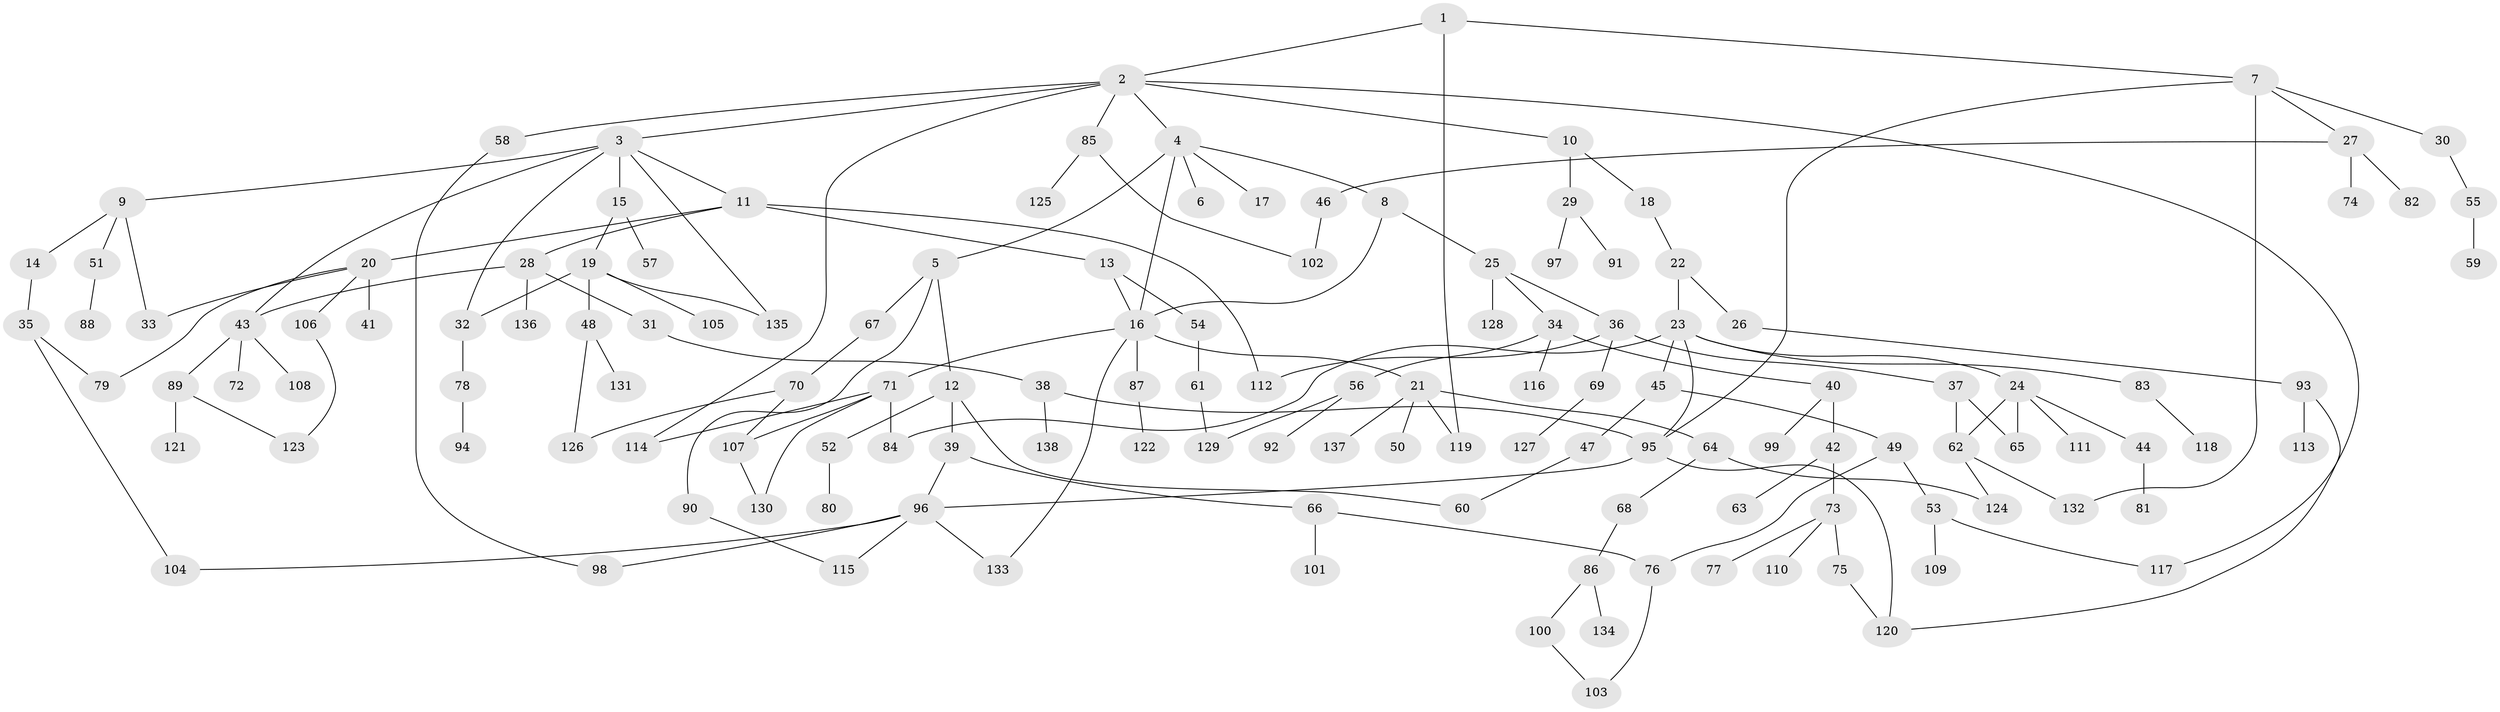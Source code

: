// Generated by graph-tools (version 1.1) at 2025/41/03/09/25 04:41:11]
// undirected, 138 vertices, 171 edges
graph export_dot {
graph [start="1"]
  node [color=gray90,style=filled];
  1;
  2;
  3;
  4;
  5;
  6;
  7;
  8;
  9;
  10;
  11;
  12;
  13;
  14;
  15;
  16;
  17;
  18;
  19;
  20;
  21;
  22;
  23;
  24;
  25;
  26;
  27;
  28;
  29;
  30;
  31;
  32;
  33;
  34;
  35;
  36;
  37;
  38;
  39;
  40;
  41;
  42;
  43;
  44;
  45;
  46;
  47;
  48;
  49;
  50;
  51;
  52;
  53;
  54;
  55;
  56;
  57;
  58;
  59;
  60;
  61;
  62;
  63;
  64;
  65;
  66;
  67;
  68;
  69;
  70;
  71;
  72;
  73;
  74;
  75;
  76;
  77;
  78;
  79;
  80;
  81;
  82;
  83;
  84;
  85;
  86;
  87;
  88;
  89;
  90;
  91;
  92;
  93;
  94;
  95;
  96;
  97;
  98;
  99;
  100;
  101;
  102;
  103;
  104;
  105;
  106;
  107;
  108;
  109;
  110;
  111;
  112;
  113;
  114;
  115;
  116;
  117;
  118;
  119;
  120;
  121;
  122;
  123;
  124;
  125;
  126;
  127;
  128;
  129;
  130;
  131;
  132;
  133;
  134;
  135;
  136;
  137;
  138;
  1 -- 2;
  1 -- 7;
  1 -- 119;
  2 -- 3;
  2 -- 4;
  2 -- 10;
  2 -- 58;
  2 -- 85;
  2 -- 114;
  2 -- 117;
  3 -- 9;
  3 -- 11;
  3 -- 15;
  3 -- 32;
  3 -- 135;
  3 -- 43;
  4 -- 5;
  4 -- 6;
  4 -- 8;
  4 -- 16;
  4 -- 17;
  5 -- 12;
  5 -- 67;
  5 -- 90;
  7 -- 27;
  7 -- 30;
  7 -- 95;
  7 -- 132;
  8 -- 25;
  8 -- 16;
  9 -- 14;
  9 -- 33;
  9 -- 51;
  10 -- 18;
  10 -- 29;
  11 -- 13;
  11 -- 20;
  11 -- 28;
  11 -- 112;
  12 -- 39;
  12 -- 52;
  12 -- 60;
  13 -- 54;
  13 -- 16;
  14 -- 35;
  15 -- 19;
  15 -- 57;
  16 -- 21;
  16 -- 71;
  16 -- 87;
  16 -- 133;
  18 -- 22;
  19 -- 48;
  19 -- 105;
  19 -- 32;
  19 -- 135;
  20 -- 41;
  20 -- 79;
  20 -- 106;
  20 -- 33;
  21 -- 50;
  21 -- 64;
  21 -- 119;
  21 -- 137;
  22 -- 23;
  22 -- 26;
  23 -- 24;
  23 -- 45;
  23 -- 83;
  23 -- 95;
  23 -- 84;
  24 -- 44;
  24 -- 65;
  24 -- 111;
  24 -- 62;
  25 -- 34;
  25 -- 36;
  25 -- 128;
  26 -- 93;
  27 -- 46;
  27 -- 74;
  27 -- 82;
  28 -- 31;
  28 -- 43;
  28 -- 136;
  29 -- 91;
  29 -- 97;
  30 -- 55;
  31 -- 38;
  32 -- 78;
  34 -- 40;
  34 -- 56;
  34 -- 116;
  35 -- 104;
  35 -- 79;
  36 -- 37;
  36 -- 69;
  36 -- 112;
  37 -- 62;
  37 -- 65;
  38 -- 138;
  38 -- 95;
  39 -- 66;
  39 -- 96;
  40 -- 42;
  40 -- 99;
  42 -- 63;
  42 -- 73;
  43 -- 72;
  43 -- 89;
  43 -- 108;
  44 -- 81;
  45 -- 47;
  45 -- 49;
  46 -- 102;
  47 -- 60;
  48 -- 126;
  48 -- 131;
  49 -- 53;
  49 -- 76;
  51 -- 88;
  52 -- 80;
  53 -- 109;
  53 -- 117;
  54 -- 61;
  55 -- 59;
  56 -- 92;
  56 -- 129;
  58 -- 98;
  61 -- 129;
  62 -- 124;
  62 -- 132;
  64 -- 68;
  64 -- 124;
  66 -- 101;
  66 -- 76;
  67 -- 70;
  68 -- 86;
  69 -- 127;
  70 -- 107;
  70 -- 126;
  71 -- 84;
  71 -- 130;
  71 -- 114;
  71 -- 107;
  73 -- 75;
  73 -- 77;
  73 -- 110;
  75 -- 120;
  76 -- 103;
  78 -- 94;
  83 -- 118;
  85 -- 125;
  85 -- 102;
  86 -- 100;
  86 -- 134;
  87 -- 122;
  89 -- 121;
  89 -- 123;
  90 -- 115;
  93 -- 113;
  93 -- 120;
  95 -- 96;
  95 -- 120;
  96 -- 98;
  96 -- 115;
  96 -- 104;
  96 -- 133;
  100 -- 103;
  106 -- 123;
  107 -- 130;
}
